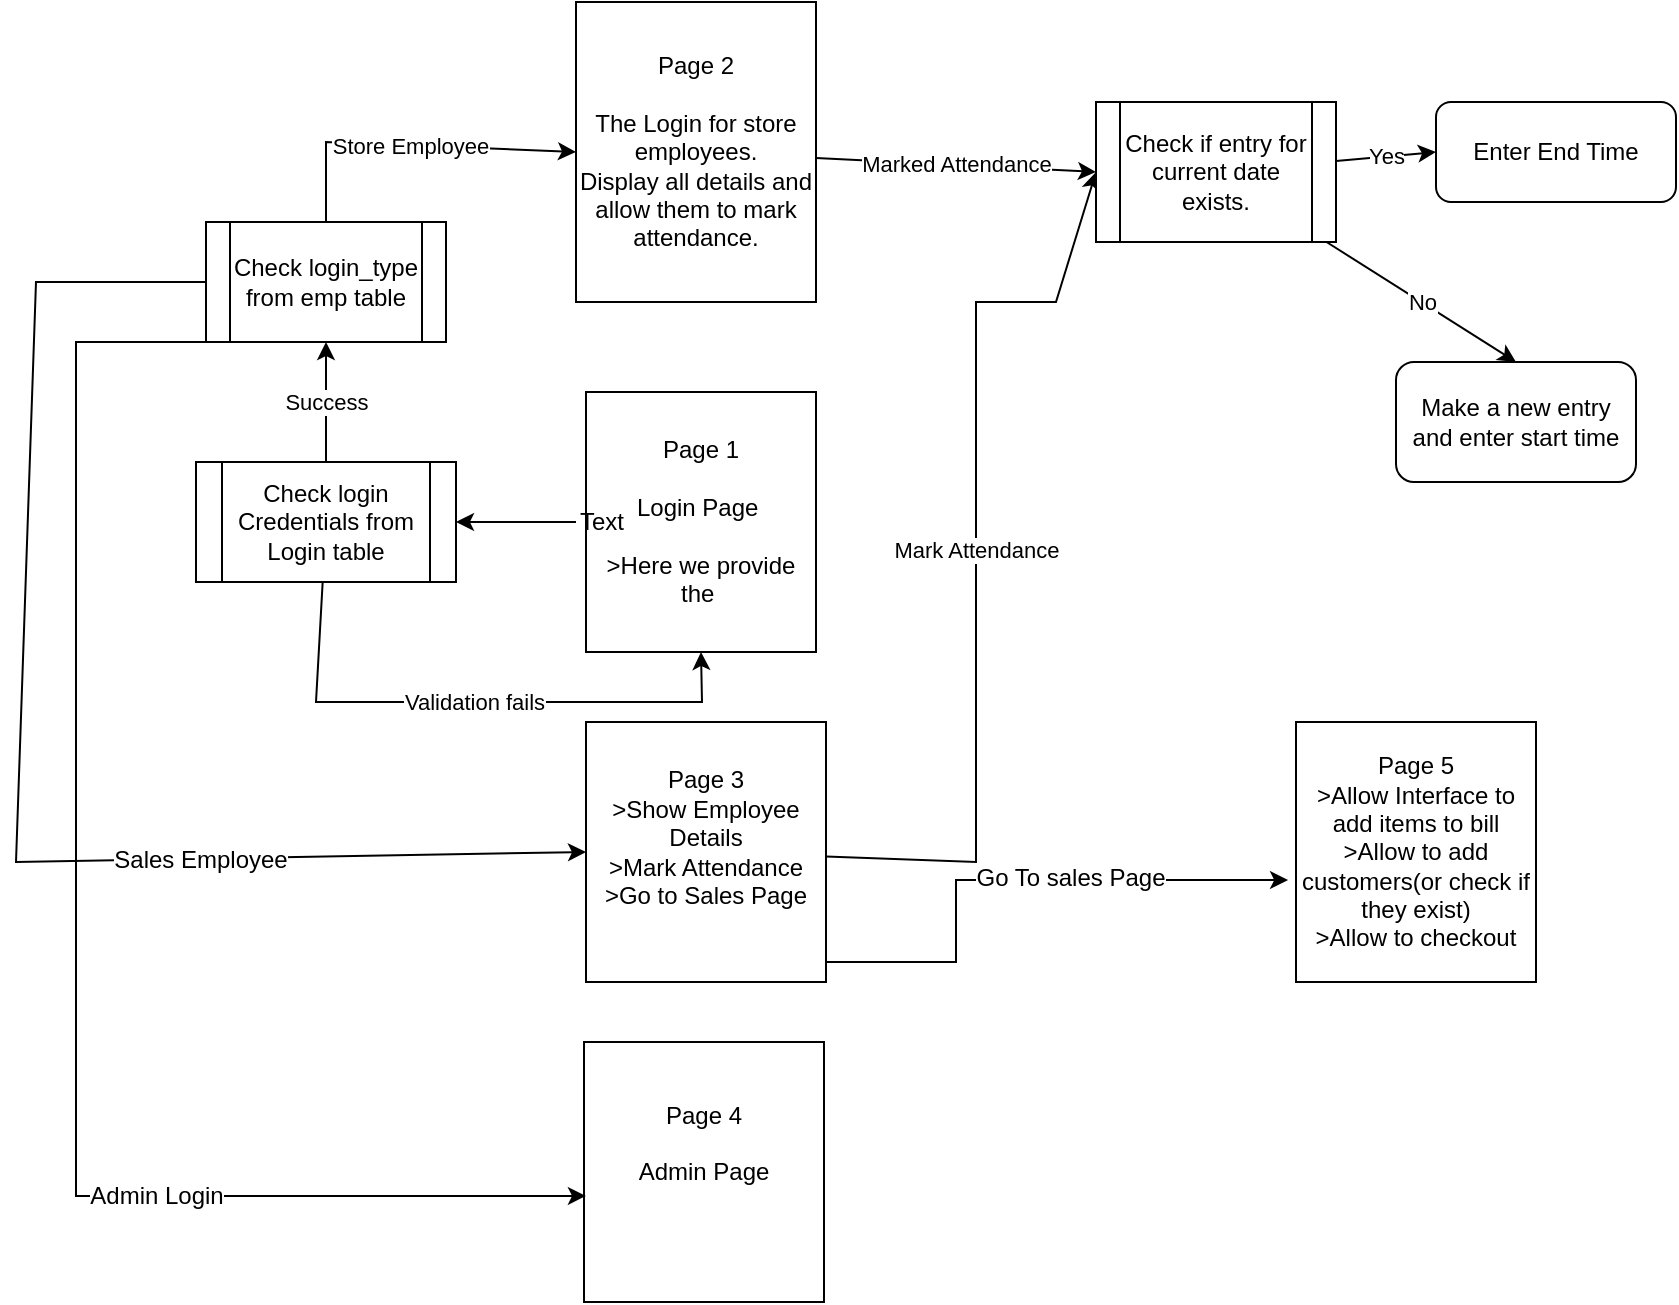 <mxfile version="12.1.4" type="github" pages="1"><diagram id="sReOJKsJq-JK4s7hSyhE" name="Page-1"><mxGraphModel dx="848" dy="468" grid="1" gridSize="10" guides="1" tooltips="1" connect="1" arrows="1" fold="1" page="1" pageScale="1" pageWidth="850" pageHeight="1100" math="0" shadow="0"><root><mxCell id="0"/><mxCell id="1" parent="0"/><mxCell id="hcm2L6R2eOlkkUT3U33n-1" value="Page 1&lt;br&gt;&lt;br&gt;Login Page&amp;nbsp;&lt;br&gt;&lt;br&gt;&amp;gt;Here we provide the&amp;nbsp;" style="rounded=0;whiteSpace=wrap;html=1;fontFamily=Helvetica;" parent="1" vertex="1"><mxGeometry x="325" y="205" width="115" height="130" as="geometry"/></mxCell><mxCell id="hcm2L6R2eOlkkUT3U33n-19" value="Marked Attendance" style="edgeStyle=none;rounded=0;orthogonalLoop=1;jettySize=auto;html=1;entryX=0;entryY=0.5;entryDx=0;entryDy=0;fontFamily=Helvetica;" parent="1" source="hcm2L6R2eOlkkUT3U33n-2" target="hcm2L6R2eOlkkUT3U33n-18" edge="1"><mxGeometry relative="1" as="geometry"/></mxCell><mxCell id="hcm2L6R2eOlkkUT3U33n-2" value="Page 2&lt;br&gt;&lt;br&gt;The Login for store employees.&lt;br&gt;Display all details and allow them to mark attendance.&lt;br&gt;" style="rounded=0;whiteSpace=wrap;html=1;fontFamily=Helvetica;" parent="1" vertex="1"><mxGeometry x="320" y="10" width="120" height="150" as="geometry"/></mxCell><mxCell id="hcm2L6R2eOlkkUT3U33n-28" value="Mark Attendance" style="edgeStyle=none;rounded=0;orthogonalLoop=1;jettySize=auto;html=1;entryX=0;entryY=0.5;entryDx=0;entryDy=0;fontFamily=Helvetica;" parent="1" source="hcm2L6R2eOlkkUT3U33n-3" target="hcm2L6R2eOlkkUT3U33n-18" edge="1"><mxGeometry relative="1" as="geometry"><Array as="points"><mxPoint x="520" y="440"/><mxPoint x="520" y="160"/><mxPoint x="560" y="160"/></Array></mxGeometry></mxCell><mxCell id="QpbQZH3Ash--GRd9hQPw-1" style="edgeStyle=orthogonalEdgeStyle;rounded=0;orthogonalLoop=1;jettySize=auto;html=1;entryX=-0.033;entryY=0.608;entryDx=0;entryDy=0;entryPerimeter=0;" edge="1" parent="1" source="hcm2L6R2eOlkkUT3U33n-3" target="hcm2L6R2eOlkkUT3U33n-29"><mxGeometry relative="1" as="geometry"><Array as="points"><mxPoint x="510" y="490"/><mxPoint x="510" y="449"/></Array></mxGeometry></mxCell><mxCell id="QpbQZH3Ash--GRd9hQPw-2" value="Go To sales Page" style="text;html=1;resizable=0;points=[];align=center;verticalAlign=middle;labelBackgroundColor=#ffffff;" vertex="1" connectable="0" parent="QpbQZH3Ash--GRd9hQPw-1"><mxGeometry x="0.199" y="1" relative="1" as="geometry"><mxPoint as="offset"/></mxGeometry></mxCell><mxCell id="hcm2L6R2eOlkkUT3U33n-3" value="Page 3&lt;br&gt;&amp;gt;Show Employee Details&lt;br&gt;&amp;gt;Mark Attendance&lt;br&gt;&amp;gt;Go to Sales Page&lt;br&gt;&lt;br&gt;" style="rounded=0;whiteSpace=wrap;html=1;fontFamily=Helvetica;" parent="1" vertex="1"><mxGeometry x="325" y="370" width="120" height="130" as="geometry"/></mxCell><mxCell id="hcm2L6R2eOlkkUT3U33n-4" value="Page 4&lt;br&gt;&lt;br&gt;Admin Page&lt;br&gt;&lt;br&gt;&lt;br&gt;" style="rounded=0;whiteSpace=wrap;html=1;fontFamily=Helvetica;" parent="1" vertex="1"><mxGeometry x="324" y="530" width="120" height="130" as="geometry"/></mxCell><mxCell id="hcm2L6R2eOlkkUT3U33n-15" value="Validation fails" style="edgeStyle=none;rounded=0;orthogonalLoop=1;jettySize=auto;html=1;entryX=0.5;entryY=1;entryDx=0;entryDy=0;fontFamily=Helvetica;" parent="1" source="hcm2L6R2eOlkkUT3U33n-5" target="hcm2L6R2eOlkkUT3U33n-1" edge="1"><mxGeometry relative="1" as="geometry"><Array as="points"><mxPoint x="190" y="360"/><mxPoint x="383" y="360"/></Array></mxGeometry></mxCell><mxCell id="hcm2L6R2eOlkkUT3U33n-16" value="Success" style="edgeStyle=none;rounded=0;orthogonalLoop=1;jettySize=auto;html=1;entryX=0.5;entryY=1;entryDx=0;entryDy=0;fontFamily=Helvetica;" parent="1" source="hcm2L6R2eOlkkUT3U33n-5" target="hcm2L6R2eOlkkUT3U33n-14" edge="1"><mxGeometry relative="1" as="geometry"/></mxCell><mxCell id="hcm2L6R2eOlkkUT3U33n-5" value="Check login Credentials from Login table" style="shape=process;whiteSpace=wrap;html=1;backgroundOutline=1;fontFamily=Helvetica;" parent="1" vertex="1"><mxGeometry x="130" y="240" width="130" height="60" as="geometry"/></mxCell><mxCell id="hcm2L6R2eOlkkUT3U33n-13" style="edgeStyle=orthogonalEdgeStyle;rounded=0;orthogonalLoop=1;jettySize=auto;html=1;entryX=1;entryY=0.5;entryDx=0;entryDy=0;fontFamily=Helvetica;" parent="1" source="hcm2L6R2eOlkkUT3U33n-9" target="hcm2L6R2eOlkkUT3U33n-5" edge="1"><mxGeometry relative="1" as="geometry"/></mxCell><mxCell id="hcm2L6R2eOlkkUT3U33n-9" value="Text" style="text;html=1;resizable=0;points=[];autosize=1;align=left;verticalAlign=top;spacingTop=-4;fontFamily=Helvetica;" parent="1" vertex="1"><mxGeometry x="320" y="260" width="40" height="20" as="geometry"/></mxCell><mxCell id="hcm2L6R2eOlkkUT3U33n-17" value="Store Employee" style="edgeStyle=none;rounded=0;orthogonalLoop=1;jettySize=auto;html=1;entryX=0;entryY=0.5;entryDx=0;entryDy=0;fontFamily=Helvetica;" parent="1" source="hcm2L6R2eOlkkUT3U33n-14" target="hcm2L6R2eOlkkUT3U33n-2" edge="1"><mxGeometry relative="1" as="geometry"><Array as="points"><mxPoint x="195" y="80"/></Array></mxGeometry></mxCell><mxCell id="hcm2L6R2eOlkkUT3U33n-26" style="edgeStyle=none;rounded=0;orthogonalLoop=1;jettySize=auto;html=1;entryX=0;entryY=0.5;entryDx=0;entryDy=0;fontFamily=Helvetica;" parent="1" source="hcm2L6R2eOlkkUT3U33n-14" target="hcm2L6R2eOlkkUT3U33n-3" edge="1"><mxGeometry relative="1" as="geometry"><Array as="points"><mxPoint x="50" y="150"/><mxPoint x="40" y="440"/></Array></mxGeometry></mxCell><mxCell id="hcm2L6R2eOlkkUT3U33n-27" value="Sales Employee" style="text;html=1;resizable=0;points=[];align=center;verticalAlign=middle;labelBackgroundColor=#ffffff;fontFamily=Helvetica;" parent="hcm2L6R2eOlkkUT3U33n-26" vertex="1" connectable="0"><mxGeometry x="0.414" relative="1" as="geometry"><mxPoint as="offset"/></mxGeometry></mxCell><mxCell id="QpbQZH3Ash--GRd9hQPw-3" style="edgeStyle=orthogonalEdgeStyle;rounded=0;orthogonalLoop=1;jettySize=auto;html=1;entryX=0.008;entryY=0.592;entryDx=0;entryDy=0;entryPerimeter=0;" edge="1" parent="1" source="hcm2L6R2eOlkkUT3U33n-14" target="hcm2L6R2eOlkkUT3U33n-4"><mxGeometry relative="1" as="geometry"><Array as="points"><mxPoint x="70" y="180"/><mxPoint x="70" y="607"/></Array></mxGeometry></mxCell><mxCell id="QpbQZH3Ash--GRd9hQPw-4" value="Admin Login" style="text;html=1;resizable=0;points=[];align=center;verticalAlign=middle;labelBackgroundColor=#ffffff;" vertex="1" connectable="0" parent="QpbQZH3Ash--GRd9hQPw-3"><mxGeometry x="0.423" relative="1" as="geometry"><mxPoint as="offset"/></mxGeometry></mxCell><mxCell id="hcm2L6R2eOlkkUT3U33n-14" value="Check login_type from emp table" style="shape=process;whiteSpace=wrap;html=1;backgroundOutline=1;fontFamily=Helvetica;" parent="1" vertex="1"><mxGeometry x="135" y="120" width="120" height="60" as="geometry"/></mxCell><mxCell id="hcm2L6R2eOlkkUT3U33n-21" value="Yes" style="edgeStyle=none;rounded=0;orthogonalLoop=1;jettySize=auto;html=1;entryX=0;entryY=0.5;entryDx=0;entryDy=0;fontFamily=Helvetica;" parent="1" source="hcm2L6R2eOlkkUT3U33n-18" target="hcm2L6R2eOlkkUT3U33n-20" edge="1"><mxGeometry relative="1" as="geometry"/></mxCell><mxCell id="hcm2L6R2eOlkkUT3U33n-23" value="No" style="edgeStyle=none;rounded=0;orthogonalLoop=1;jettySize=auto;html=1;entryX=0.5;entryY=0;entryDx=0;entryDy=0;fontFamily=Helvetica;" parent="1" source="hcm2L6R2eOlkkUT3U33n-18" target="hcm2L6R2eOlkkUT3U33n-22" edge="1"><mxGeometry relative="1" as="geometry"/></mxCell><mxCell id="hcm2L6R2eOlkkUT3U33n-18" value="Check if entry for current date exists." style="shape=process;whiteSpace=wrap;html=1;backgroundOutline=1;fontFamily=Helvetica;" parent="1" vertex="1"><mxGeometry x="580" y="60" width="120" height="70" as="geometry"/></mxCell><mxCell id="hcm2L6R2eOlkkUT3U33n-20" value="Enter End Time" style="rounded=1;whiteSpace=wrap;html=1;fontFamily=Helvetica;" parent="1" vertex="1"><mxGeometry x="750" y="60" width="120" height="50" as="geometry"/></mxCell><mxCell id="hcm2L6R2eOlkkUT3U33n-22" value="Make a new entry and enter start time" style="rounded=1;whiteSpace=wrap;html=1;fontFamily=Helvetica;" parent="1" vertex="1"><mxGeometry x="730" y="190" width="120" height="60" as="geometry"/></mxCell><mxCell id="hcm2L6R2eOlkkUT3U33n-29" value="Page 5&lt;br&gt;&amp;gt;Allow Interface to add items to bill&lt;br&gt;&amp;gt;Allow to add customers(or check if they exist)&lt;br&gt;&amp;gt;Allow to checkout" style="rounded=0;whiteSpace=wrap;html=1;fontFamily=Helvetica;" parent="1" vertex="1"><mxGeometry x="680" y="370" width="120" height="130" as="geometry"/></mxCell></root></mxGraphModel></diagram></mxfile>